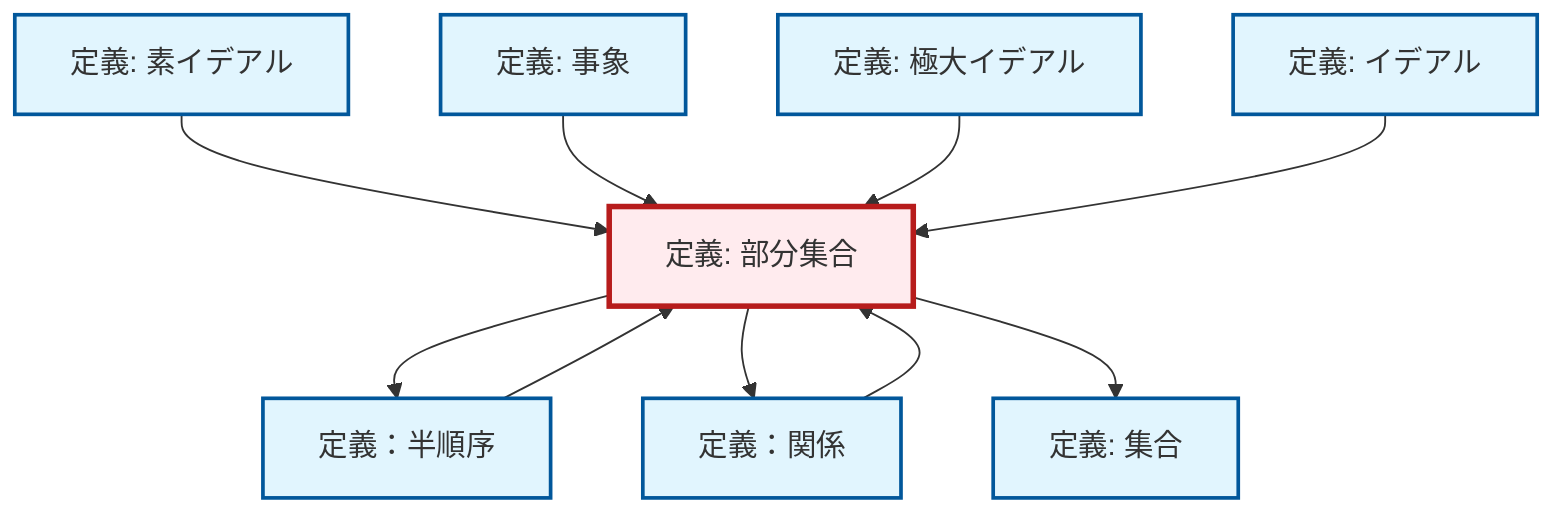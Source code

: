 graph TD
    classDef definition fill:#e1f5fe,stroke:#01579b,stroke-width:2px
    classDef theorem fill:#f3e5f5,stroke:#4a148c,stroke-width:2px
    classDef axiom fill:#fff3e0,stroke:#e65100,stroke-width:2px
    classDef example fill:#e8f5e9,stroke:#1b5e20,stroke-width:2px
    classDef current fill:#ffebee,stroke:#b71c1c,stroke-width:3px
    def-subset["定義: 部分集合"]:::definition
    def-ideal["定義: イデアル"]:::definition
    def-relation["定義：関係"]:::definition
    def-maximal-ideal["定義: 極大イデアル"]:::definition
    def-prime-ideal["定義: 素イデアル"]:::definition
    def-set["定義: 集合"]:::definition
    def-partial-order["定義：半順序"]:::definition
    def-event["定義: 事象"]:::definition
    def-relation --> def-subset
    def-subset --> def-partial-order
    def-prime-ideal --> def-subset
    def-partial-order --> def-subset
    def-subset --> def-relation
    def-event --> def-subset
    def-maximal-ideal --> def-subset
    def-ideal --> def-subset
    def-subset --> def-set
    class def-subset current